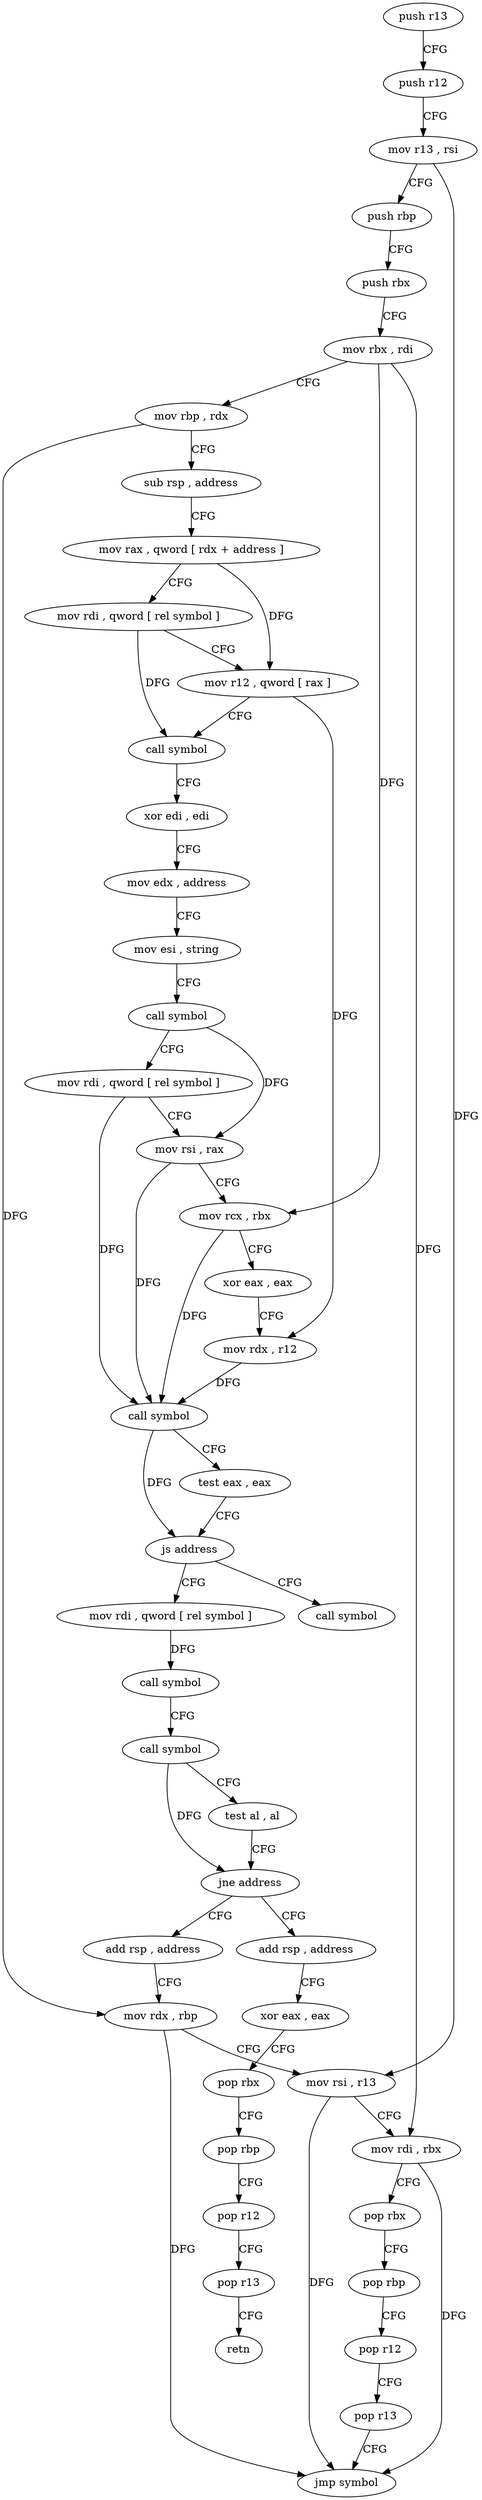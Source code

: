 digraph "func" {
"4218080" [label = "push r13" ]
"4218082" [label = "push r12" ]
"4218084" [label = "mov r13 , rsi" ]
"4218087" [label = "push rbp" ]
"4218088" [label = "push rbx" ]
"4218089" [label = "mov rbx , rdi" ]
"4218092" [label = "mov rbp , rdx" ]
"4218095" [label = "sub rsp , address" ]
"4218099" [label = "mov rax , qword [ rdx + address ]" ]
"4218106" [label = "mov rdi , qword [ rel symbol ]" ]
"4218113" [label = "mov r12 , qword [ rax ]" ]
"4218116" [label = "call symbol" ]
"4218121" [label = "xor edi , edi" ]
"4218123" [label = "mov edx , address" ]
"4218128" [label = "mov esi , string" ]
"4218133" [label = "call symbol" ]
"4218138" [label = "mov rdi , qword [ rel symbol ]" ]
"4218145" [label = "mov rsi , rax" ]
"4218148" [label = "mov rcx , rbx" ]
"4218151" [label = "xor eax , eax" ]
"4218153" [label = "mov rdx , r12" ]
"4218156" [label = "call symbol" ]
"4218161" [label = "test eax , eax" ]
"4218163" [label = "js address" ]
"4218232" [label = "call symbol" ]
"4218165" [label = "mov rdi , qword [ rel symbol ]" ]
"4218172" [label = "call symbol" ]
"4218177" [label = "call symbol" ]
"4218182" [label = "test al , al" ]
"4218184" [label = "jne address" ]
"4218208" [label = "add rsp , address" ]
"4218186" [label = "add rsp , address" ]
"4218212" [label = "mov rdx , rbp" ]
"4218215" [label = "mov rsi , r13" ]
"4218218" [label = "mov rdi , rbx" ]
"4218221" [label = "pop rbx" ]
"4218222" [label = "pop rbp" ]
"4218223" [label = "pop r12" ]
"4218225" [label = "pop r13" ]
"4218227" [label = "jmp symbol" ]
"4218190" [label = "xor eax , eax" ]
"4218192" [label = "pop rbx" ]
"4218193" [label = "pop rbp" ]
"4218194" [label = "pop r12" ]
"4218196" [label = "pop r13" ]
"4218198" [label = "retn" ]
"4218080" -> "4218082" [ label = "CFG" ]
"4218082" -> "4218084" [ label = "CFG" ]
"4218084" -> "4218087" [ label = "CFG" ]
"4218084" -> "4218215" [ label = "DFG" ]
"4218087" -> "4218088" [ label = "CFG" ]
"4218088" -> "4218089" [ label = "CFG" ]
"4218089" -> "4218092" [ label = "CFG" ]
"4218089" -> "4218148" [ label = "DFG" ]
"4218089" -> "4218218" [ label = "DFG" ]
"4218092" -> "4218095" [ label = "CFG" ]
"4218092" -> "4218212" [ label = "DFG" ]
"4218095" -> "4218099" [ label = "CFG" ]
"4218099" -> "4218106" [ label = "CFG" ]
"4218099" -> "4218113" [ label = "DFG" ]
"4218106" -> "4218113" [ label = "CFG" ]
"4218106" -> "4218116" [ label = "DFG" ]
"4218113" -> "4218116" [ label = "CFG" ]
"4218113" -> "4218153" [ label = "DFG" ]
"4218116" -> "4218121" [ label = "CFG" ]
"4218121" -> "4218123" [ label = "CFG" ]
"4218123" -> "4218128" [ label = "CFG" ]
"4218128" -> "4218133" [ label = "CFG" ]
"4218133" -> "4218138" [ label = "CFG" ]
"4218133" -> "4218145" [ label = "DFG" ]
"4218138" -> "4218145" [ label = "CFG" ]
"4218138" -> "4218156" [ label = "DFG" ]
"4218145" -> "4218148" [ label = "CFG" ]
"4218145" -> "4218156" [ label = "DFG" ]
"4218148" -> "4218151" [ label = "CFG" ]
"4218148" -> "4218156" [ label = "DFG" ]
"4218151" -> "4218153" [ label = "CFG" ]
"4218153" -> "4218156" [ label = "DFG" ]
"4218156" -> "4218161" [ label = "CFG" ]
"4218156" -> "4218163" [ label = "DFG" ]
"4218161" -> "4218163" [ label = "CFG" ]
"4218163" -> "4218232" [ label = "CFG" ]
"4218163" -> "4218165" [ label = "CFG" ]
"4218165" -> "4218172" [ label = "DFG" ]
"4218172" -> "4218177" [ label = "CFG" ]
"4218177" -> "4218182" [ label = "CFG" ]
"4218177" -> "4218184" [ label = "DFG" ]
"4218182" -> "4218184" [ label = "CFG" ]
"4218184" -> "4218208" [ label = "CFG" ]
"4218184" -> "4218186" [ label = "CFG" ]
"4218208" -> "4218212" [ label = "CFG" ]
"4218186" -> "4218190" [ label = "CFG" ]
"4218212" -> "4218215" [ label = "CFG" ]
"4218212" -> "4218227" [ label = "DFG" ]
"4218215" -> "4218218" [ label = "CFG" ]
"4218215" -> "4218227" [ label = "DFG" ]
"4218218" -> "4218221" [ label = "CFG" ]
"4218218" -> "4218227" [ label = "DFG" ]
"4218221" -> "4218222" [ label = "CFG" ]
"4218222" -> "4218223" [ label = "CFG" ]
"4218223" -> "4218225" [ label = "CFG" ]
"4218225" -> "4218227" [ label = "CFG" ]
"4218190" -> "4218192" [ label = "CFG" ]
"4218192" -> "4218193" [ label = "CFG" ]
"4218193" -> "4218194" [ label = "CFG" ]
"4218194" -> "4218196" [ label = "CFG" ]
"4218196" -> "4218198" [ label = "CFG" ]
}
